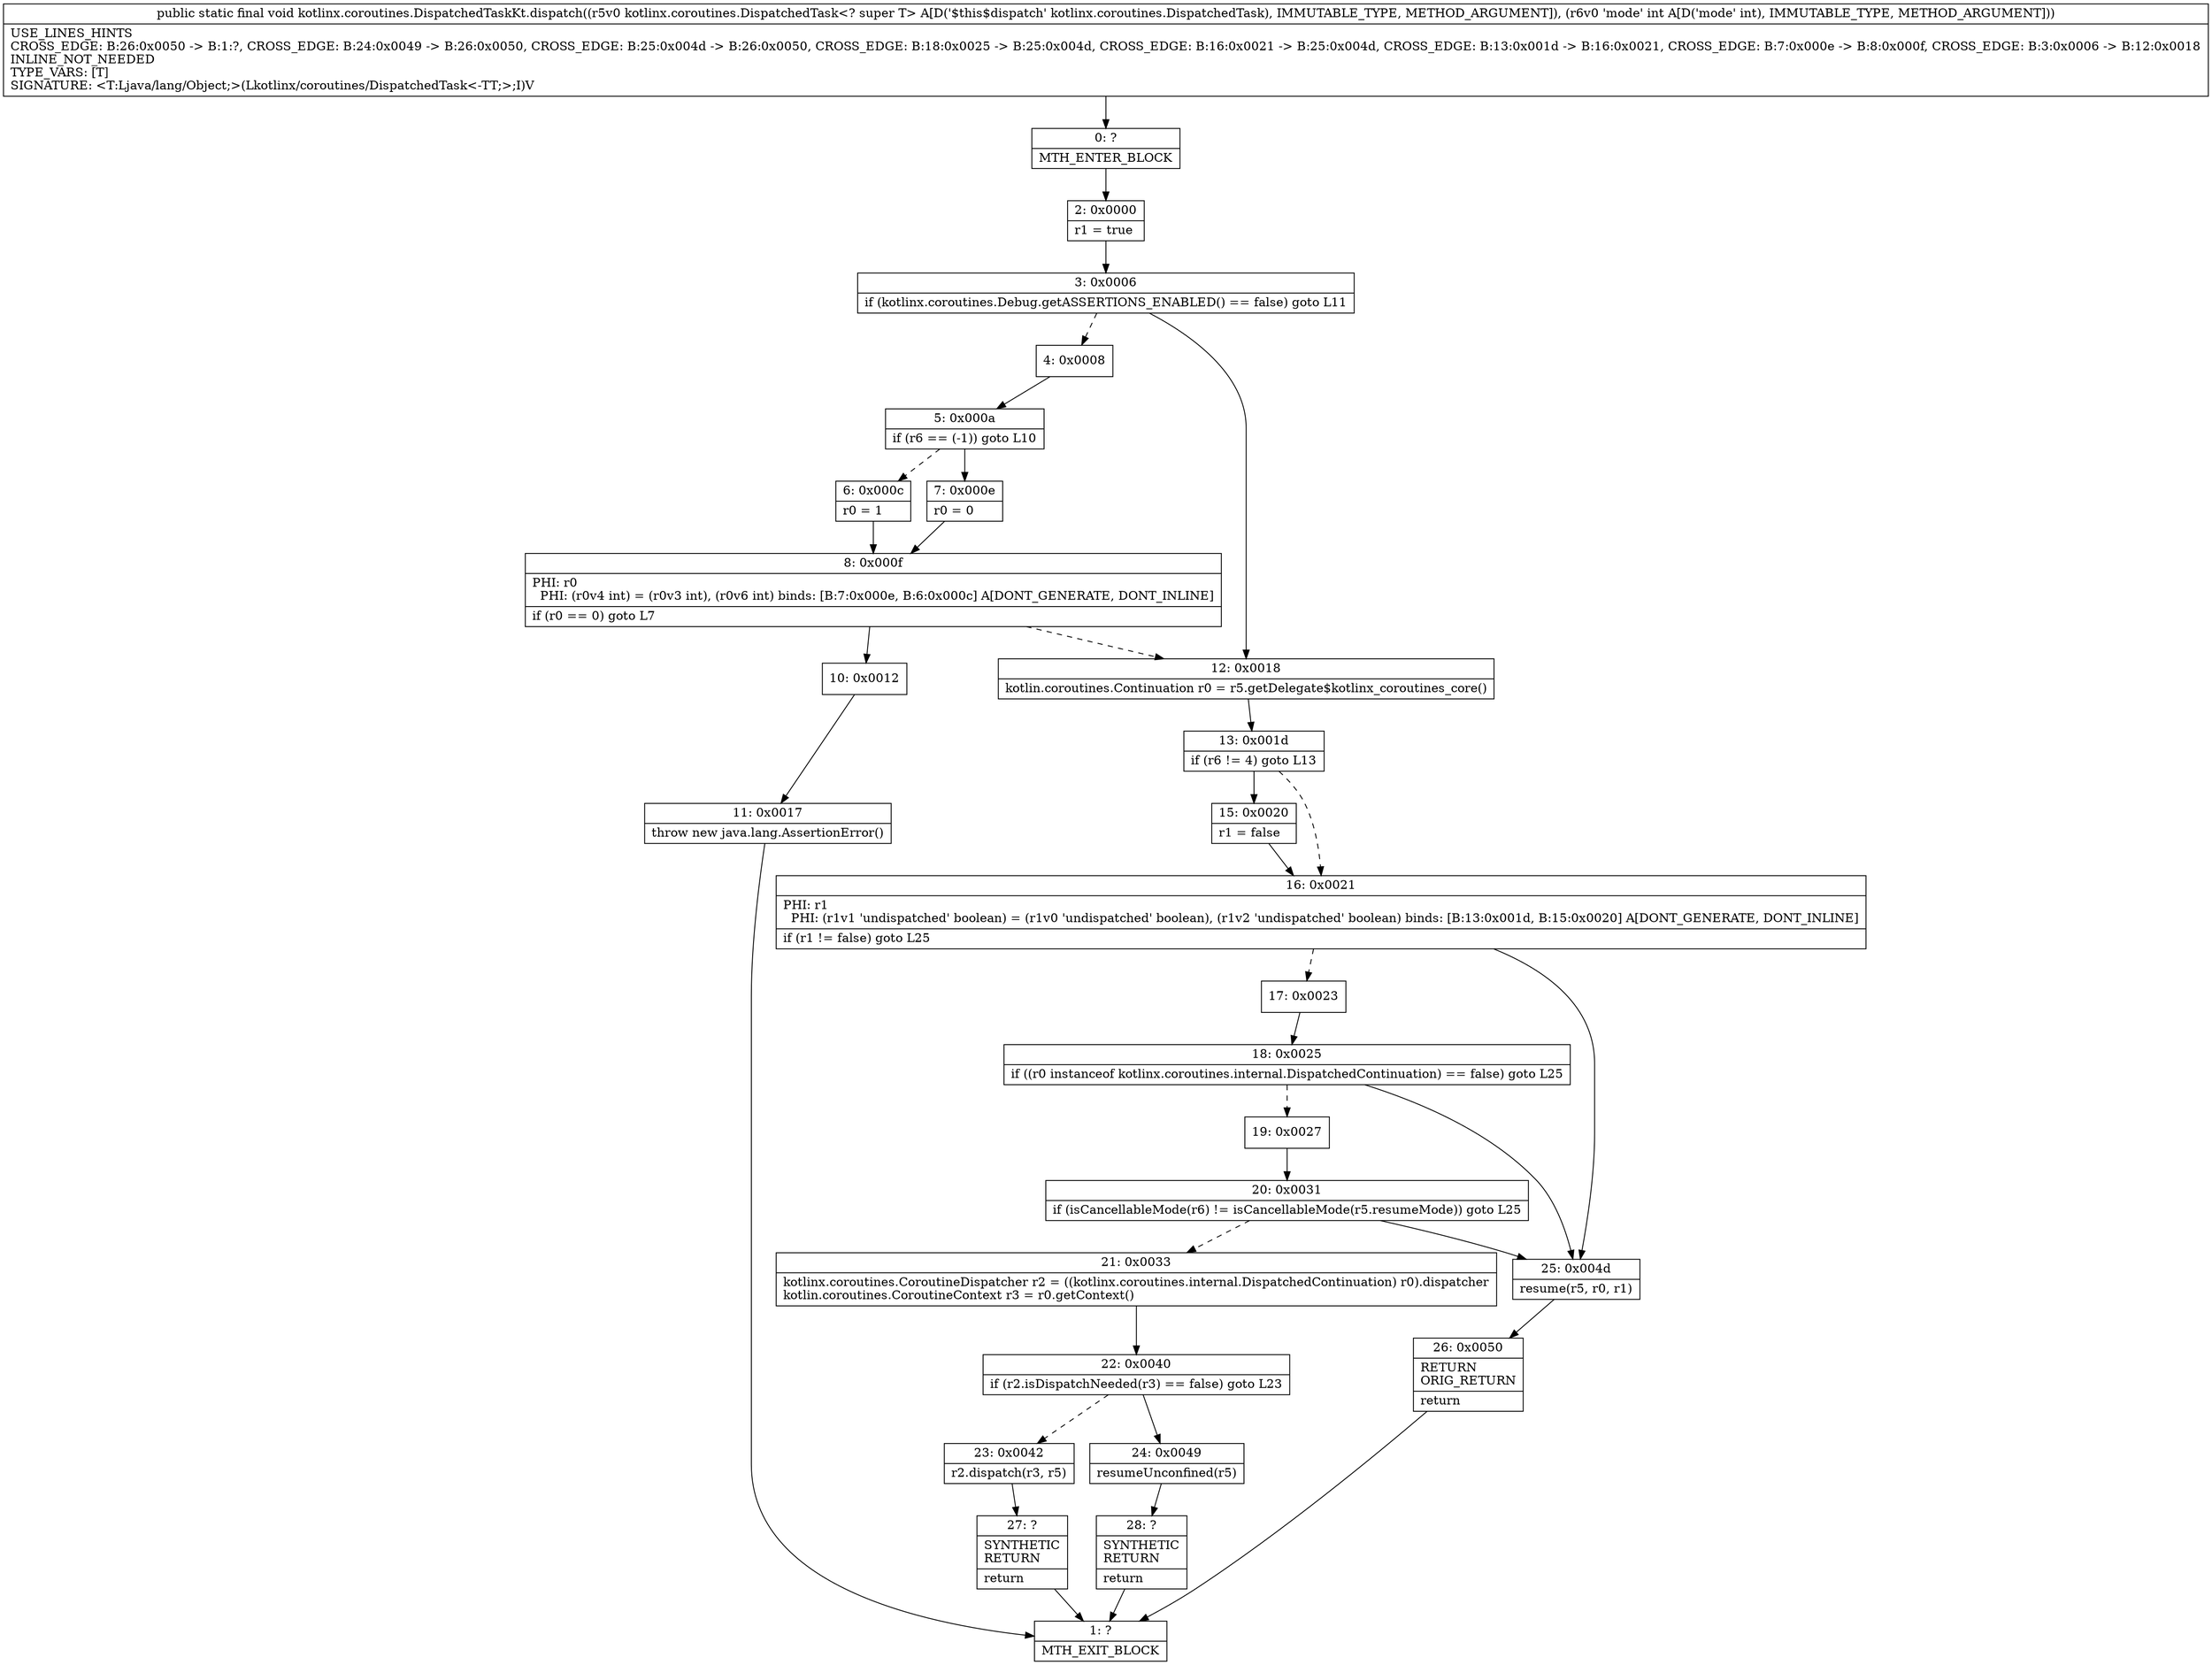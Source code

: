 digraph "CFG forkotlinx.coroutines.DispatchedTaskKt.dispatch(Lkotlinx\/coroutines\/DispatchedTask;I)V" {
Node_0 [shape=record,label="{0\:\ ?|MTH_ENTER_BLOCK\l}"];
Node_2 [shape=record,label="{2\:\ 0x0000|r1 = true\l}"];
Node_3 [shape=record,label="{3\:\ 0x0006|if (kotlinx.coroutines.Debug.getASSERTIONS_ENABLED() == false) goto L11\l}"];
Node_4 [shape=record,label="{4\:\ 0x0008}"];
Node_5 [shape=record,label="{5\:\ 0x000a|if (r6 == (\-1)) goto L10\l}"];
Node_6 [shape=record,label="{6\:\ 0x000c|r0 = 1\l}"];
Node_8 [shape=record,label="{8\:\ 0x000f|PHI: r0 \l  PHI: (r0v4 int) = (r0v3 int), (r0v6 int) binds: [B:7:0x000e, B:6:0x000c] A[DONT_GENERATE, DONT_INLINE]\l|if (r0 == 0) goto L7\l}"];
Node_10 [shape=record,label="{10\:\ 0x0012}"];
Node_11 [shape=record,label="{11\:\ 0x0017|throw new java.lang.AssertionError()\l}"];
Node_1 [shape=record,label="{1\:\ ?|MTH_EXIT_BLOCK\l}"];
Node_7 [shape=record,label="{7\:\ 0x000e|r0 = 0\l}"];
Node_12 [shape=record,label="{12\:\ 0x0018|kotlin.coroutines.Continuation r0 = r5.getDelegate$kotlinx_coroutines_core()\l}"];
Node_13 [shape=record,label="{13\:\ 0x001d|if (r6 != 4) goto L13\l}"];
Node_15 [shape=record,label="{15\:\ 0x0020|r1 = false\l}"];
Node_16 [shape=record,label="{16\:\ 0x0021|PHI: r1 \l  PHI: (r1v1 'undispatched' boolean) = (r1v0 'undispatched' boolean), (r1v2 'undispatched' boolean) binds: [B:13:0x001d, B:15:0x0020] A[DONT_GENERATE, DONT_INLINE]\l|if (r1 != false) goto L25\l}"];
Node_17 [shape=record,label="{17\:\ 0x0023}"];
Node_18 [shape=record,label="{18\:\ 0x0025|if ((r0 instanceof kotlinx.coroutines.internal.DispatchedContinuation) == false) goto L25\l}"];
Node_19 [shape=record,label="{19\:\ 0x0027}"];
Node_20 [shape=record,label="{20\:\ 0x0031|if (isCancellableMode(r6) != isCancellableMode(r5.resumeMode)) goto L25\l}"];
Node_21 [shape=record,label="{21\:\ 0x0033|kotlinx.coroutines.CoroutineDispatcher r2 = ((kotlinx.coroutines.internal.DispatchedContinuation) r0).dispatcher\lkotlin.coroutines.CoroutineContext r3 = r0.getContext()\l}"];
Node_22 [shape=record,label="{22\:\ 0x0040|if (r2.isDispatchNeeded(r3) == false) goto L23\l}"];
Node_23 [shape=record,label="{23\:\ 0x0042|r2.dispatch(r3, r5)\l}"];
Node_27 [shape=record,label="{27\:\ ?|SYNTHETIC\lRETURN\l|return\l}"];
Node_24 [shape=record,label="{24\:\ 0x0049|resumeUnconfined(r5)\l}"];
Node_28 [shape=record,label="{28\:\ ?|SYNTHETIC\lRETURN\l|return\l}"];
Node_25 [shape=record,label="{25\:\ 0x004d|resume(r5, r0, r1)\l}"];
Node_26 [shape=record,label="{26\:\ 0x0050|RETURN\lORIG_RETURN\l|return\l}"];
MethodNode[shape=record,label="{public static final void kotlinx.coroutines.DispatchedTaskKt.dispatch((r5v0 kotlinx.coroutines.DispatchedTask\<? super T\> A[D('$this$dispatch' kotlinx.coroutines.DispatchedTask), IMMUTABLE_TYPE, METHOD_ARGUMENT]), (r6v0 'mode' int A[D('mode' int), IMMUTABLE_TYPE, METHOD_ARGUMENT]))  | USE_LINES_HINTS\lCROSS_EDGE: B:26:0x0050 \-\> B:1:?, CROSS_EDGE: B:24:0x0049 \-\> B:26:0x0050, CROSS_EDGE: B:25:0x004d \-\> B:26:0x0050, CROSS_EDGE: B:18:0x0025 \-\> B:25:0x004d, CROSS_EDGE: B:16:0x0021 \-\> B:25:0x004d, CROSS_EDGE: B:13:0x001d \-\> B:16:0x0021, CROSS_EDGE: B:7:0x000e \-\> B:8:0x000f, CROSS_EDGE: B:3:0x0006 \-\> B:12:0x0018\lINLINE_NOT_NEEDED\lTYPE_VARS: [T]\lSIGNATURE: \<T:Ljava\/lang\/Object;\>(Lkotlinx\/coroutines\/DispatchedTask\<\-TT;\>;I)V\l}"];
MethodNode -> Node_0;Node_0 -> Node_2;
Node_2 -> Node_3;
Node_3 -> Node_4[style=dashed];
Node_3 -> Node_12;
Node_4 -> Node_5;
Node_5 -> Node_6[style=dashed];
Node_5 -> Node_7;
Node_6 -> Node_8;
Node_8 -> Node_10;
Node_8 -> Node_12[style=dashed];
Node_10 -> Node_11;
Node_11 -> Node_1;
Node_7 -> Node_8;
Node_12 -> Node_13;
Node_13 -> Node_15;
Node_13 -> Node_16[style=dashed];
Node_15 -> Node_16;
Node_16 -> Node_17[style=dashed];
Node_16 -> Node_25;
Node_17 -> Node_18;
Node_18 -> Node_19[style=dashed];
Node_18 -> Node_25;
Node_19 -> Node_20;
Node_20 -> Node_21[style=dashed];
Node_20 -> Node_25;
Node_21 -> Node_22;
Node_22 -> Node_23[style=dashed];
Node_22 -> Node_24;
Node_23 -> Node_27;
Node_27 -> Node_1;
Node_24 -> Node_28;
Node_28 -> Node_1;
Node_25 -> Node_26;
Node_26 -> Node_1;
}

